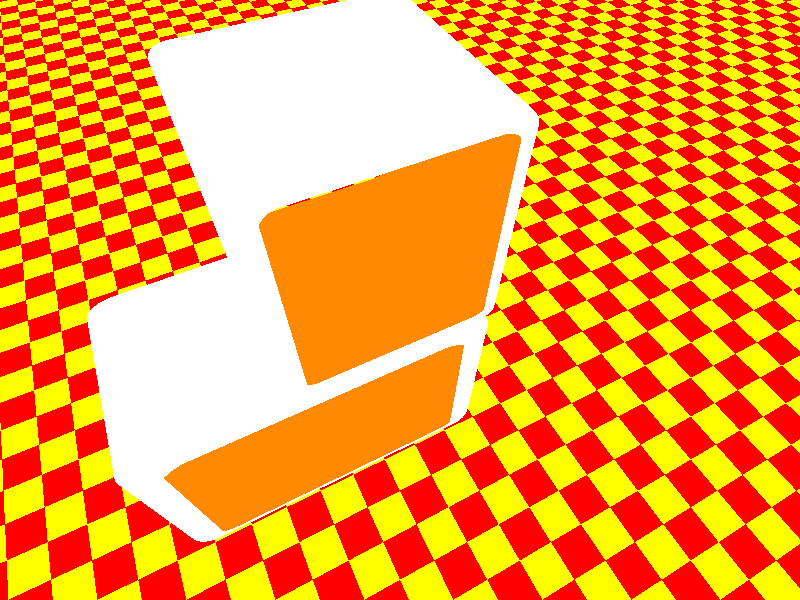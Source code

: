 #version 3.7;
#include "shapes.inc"
#include "colors.inc"

#declare B_out = Round_Box (
    <0,0,0>, <5,10,5>
    0.4, 
    false,
)

#declare B_in = Round_Box(
    <0.5,0.7,-1>,
    <4.5,9.8,6>,
    0.3,
    false
)

#declare Box = difference
{
    object 
    {
        B_out 
        texture
        {
            pigment{rgb 1}
            finish {
                    ambient 0.2
                    diffuse 0.9
                    specular 0.6
                    reflection 0.2
                }
        }
        
    }
    object {B_in texture{pigment {Orange}}}
}

#declare SquareBox = object{
    Box scale <1.0, 0.5, 1.0> // <x, y, z>
}

#declare WideBox = object {
    Box scale <1.7,0.5,1>
}

object{WideBox}

object{SquareBox translate<0,5.5,0>}

//Bien translate de 1/2 cm sur les surfaces confondus

background{
    <0.2,0.2,1>
}

plane {
    <0,1,0>, 0
    pigment {
        checker Red Yellow
    }
}

camera{ right x * image_width/image_height
    up y * 1
    location <5,15,10>
    look_at <0,0,0>
    angle 75
}
light_source{ 
    <-6,6,-6>
    rgb 1 
}
global_settings{
    ambient_light rgb <1,1,1>
    assumed_gamma 2.0
}
